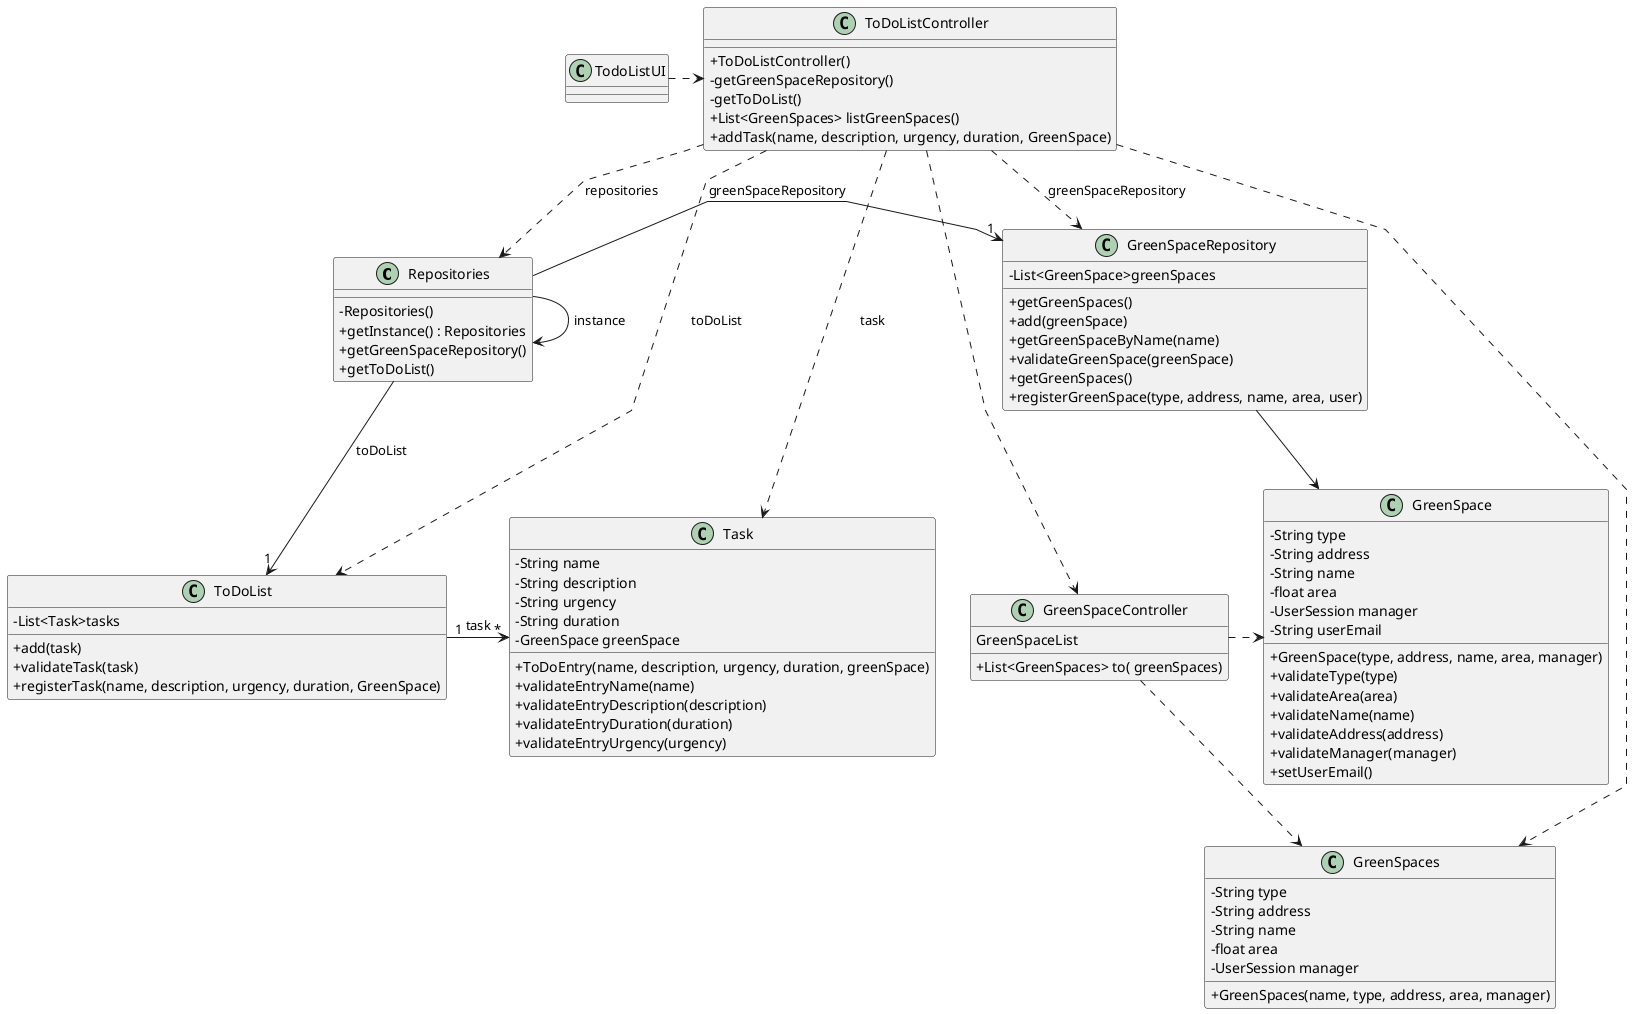 @startuml
'skinparam monochrome true
skinparam packageStyle rectangle
skinparam shadowing false
skinparam linetype polyline
'skinparam linetype orto

skinparam classAttributeIconSize 0

'left to right direction


class Repositories {
    - Repositories()
    + getInstance() : Repositories
    + getGreenSpaceRepository()
    + getToDoList()
}

class ToDoListController {

    +ToDoListController()
    -getGreenSpaceRepository()
    -getToDoList()
    +List<GreenSpaces> listGreenSpaces()
    +addTask(name, description, urgency, duration, GreenSpace)
}


class TodoListUI {
}

class ToDoList{
    -List<Task>tasks
    +add(task)
    +validateTask(task)
    +registerTask(name, description, urgency, duration, GreenSpace)
    }

class GreenSpaceRepository{
    +getGreenSpaces()
    }

class Task{
    -String name
    -String description
    -String urgency
    -String duration
    -GreenSpace greenSpace
    +ToDoEntry(name, description, urgency, duration, greenSpace)
    +validateEntryName(name)
    +validateEntryDescription(description)
    +validateEntryDuration(duration)
    +validateEntryUrgency(urgency)
}

class GreenSpaces {
    -String type
    -String address
    -String name
    -float area
    -UserSession manager
    +GreenSpaces(name, type, address, area, manager)
}

class GreenSpaceController {
    GreenSpaceList
    +List<GreenSpaces> to( greenSpaces)
}
class GreenSpaceRepository{
    -List<GreenSpace>greenSpaces
    +add(greenSpace)
    +getGreenSpaceByName(name)
    +validateGreenSpace(greenSpace)
    +getGreenSpaces()
    +registerGreenSpace(type, address, name, area, user)

    }
class GreenSpace{
    -String type
    -String address
    -String name
    -float area
    -UserSession manager
    -String userEmail
    +GreenSpace(type, address, name, area, manager)
    +validateType(type)
    +validateArea(area)
    +validateName(name)
    +validateAddress(address)
    +validateManager(manager)
    +setUserEmail()

}

TodoListUI .> ToDoListController

Repositories -> Repositories : instance

ToDoList "1"-> "*"Task : task

Repositories --> "1"ToDoList : toDoList

ToDoListController .> Task : task

ToDoListController ..> Repositories : repositories

ToDoListController .> GreenSpaceRepository: greenSpaceRepository

ToDoListController .> ToDoList : toDoList

Repositories -> "1"GreenSpaceRepository: greenSpaceRepository

ToDoListController ..> GreenSpaces

ToDoListController ...> GreenSpaceController

GreenSpaceController .> GreenSpace

GreenSpaceRepository --> GreenSpace

GreenSpaceController ..> GreenSpaces

@enduml